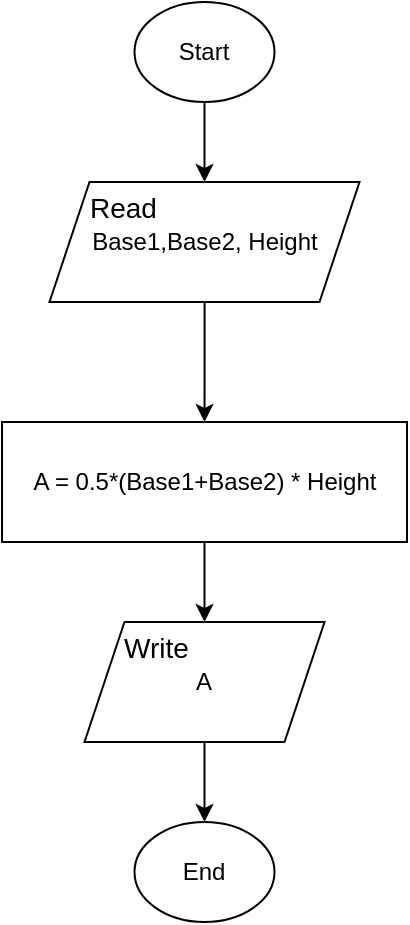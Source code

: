 <mxfile version="20.3.0" type="device"><diagram id="C5RBs43oDa-KdzZeNtuy" name="Page-1"><mxGraphModel dx="1038" dy="649" grid="1" gridSize="10" guides="1" tooltips="1" connect="1" arrows="1" fold="1" page="1" pageScale="1" pageWidth="827" pageHeight="1169" math="0" shadow="0"><root><mxCell id="WIyWlLk6GJQsqaUBKTNV-0"/><mxCell id="WIyWlLk6GJQsqaUBKTNV-1" parent="WIyWlLk6GJQsqaUBKTNV-0"/><mxCell id="xef39zUjQUHR92TW26eX-0" value="" style="edgeStyle=orthogonalEdgeStyle;rounded=0;orthogonalLoop=1;jettySize=auto;html=1;" edge="1" parent="WIyWlLk6GJQsqaUBKTNV-1" source="xef39zUjQUHR92TW26eX-1" target="xef39zUjQUHR92TW26eX-4"><mxGeometry relative="1" as="geometry"/></mxCell><mxCell id="xef39zUjQUHR92TW26eX-1" value="Start" style="ellipse;whiteSpace=wrap;html=1;" vertex="1" parent="WIyWlLk6GJQsqaUBKTNV-1"><mxGeometry x="376.25" y="60" width="70" height="50" as="geometry"/></mxCell><mxCell id="xef39zUjQUHR92TW26eX-2" value="End" style="ellipse;whiteSpace=wrap;html=1;" vertex="1" parent="WIyWlLk6GJQsqaUBKTNV-1"><mxGeometry x="376.25" y="470" width="70" height="50" as="geometry"/></mxCell><mxCell id="xef39zUjQUHR92TW26eX-3" style="edgeStyle=orthogonalEdgeStyle;rounded=0;orthogonalLoop=1;jettySize=auto;html=1;" edge="1" parent="WIyWlLk6GJQsqaUBKTNV-1" source="xef39zUjQUHR92TW26eX-4" target="xef39zUjQUHR92TW26eX-6"><mxGeometry relative="1" as="geometry"/></mxCell><mxCell id="xef39zUjQUHR92TW26eX-4" value="Base1,Base2, Height" style="shape=parallelogram;perimeter=parallelogramPerimeter;whiteSpace=wrap;html=1;fixedSize=1;" vertex="1" parent="WIyWlLk6GJQsqaUBKTNV-1"><mxGeometry x="333.75" y="150" width="155" height="60" as="geometry"/></mxCell><mxCell id="xef39zUjQUHR92TW26eX-5" style="edgeStyle=orthogonalEdgeStyle;rounded=0;orthogonalLoop=1;jettySize=auto;html=1;entryX=0.5;entryY=0;entryDx=0;entryDy=0;" edge="1" parent="WIyWlLk6GJQsqaUBKTNV-1" source="xef39zUjQUHR92TW26eX-6" target="xef39zUjQUHR92TW26eX-8"><mxGeometry relative="1" as="geometry"/></mxCell><mxCell id="xef39zUjQUHR92TW26eX-6" value="A = 0.5*(Base1+Base2) * Height" style="rounded=0;whiteSpace=wrap;html=1;" vertex="1" parent="WIyWlLk6GJQsqaUBKTNV-1"><mxGeometry x="310" y="270" width="202.5" height="60" as="geometry"/></mxCell><mxCell id="xef39zUjQUHR92TW26eX-7" style="edgeStyle=orthogonalEdgeStyle;rounded=0;orthogonalLoop=1;jettySize=auto;html=1;entryX=0.5;entryY=0;entryDx=0;entryDy=0;fontSize=14;" edge="1" parent="WIyWlLk6GJQsqaUBKTNV-1" source="xef39zUjQUHR92TW26eX-8" target="xef39zUjQUHR92TW26eX-2"><mxGeometry relative="1" as="geometry"/></mxCell><mxCell id="xef39zUjQUHR92TW26eX-8" value="A" style="shape=parallelogram;perimeter=parallelogramPerimeter;whiteSpace=wrap;html=1;fixedSize=1;" vertex="1" parent="WIyWlLk6GJQsqaUBKTNV-1"><mxGeometry x="351.25" y="370" width="120" height="60" as="geometry"/></mxCell><mxCell id="xef39zUjQUHR92TW26eX-9" value="&lt;h1&gt;&lt;font style=&quot;font-size: 14px; font-weight: normal;&quot;&gt;Read&lt;/font&gt;&lt;/h1&gt;" style="text;html=1;strokeColor=none;fillColor=none;spacing=5;spacingTop=-20;whiteSpace=wrap;overflow=hidden;rounded=0;" vertex="1" parent="WIyWlLk6GJQsqaUBKTNV-1"><mxGeometry x="348.75" y="140" width="125" height="40" as="geometry"/></mxCell><mxCell id="xef39zUjQUHR92TW26eX-10" value="&lt;h1&gt;&lt;font style=&quot;font-size: 14px; font-weight: normal;&quot;&gt;Write&lt;/font&gt;&lt;/h1&gt;" style="text;html=1;strokeColor=none;fillColor=none;spacing=5;spacingTop=-20;whiteSpace=wrap;overflow=hidden;rounded=0;" vertex="1" parent="WIyWlLk6GJQsqaUBKTNV-1"><mxGeometry x="366.25" y="360" width="125" height="40" as="geometry"/></mxCell></root></mxGraphModel></diagram></mxfile>